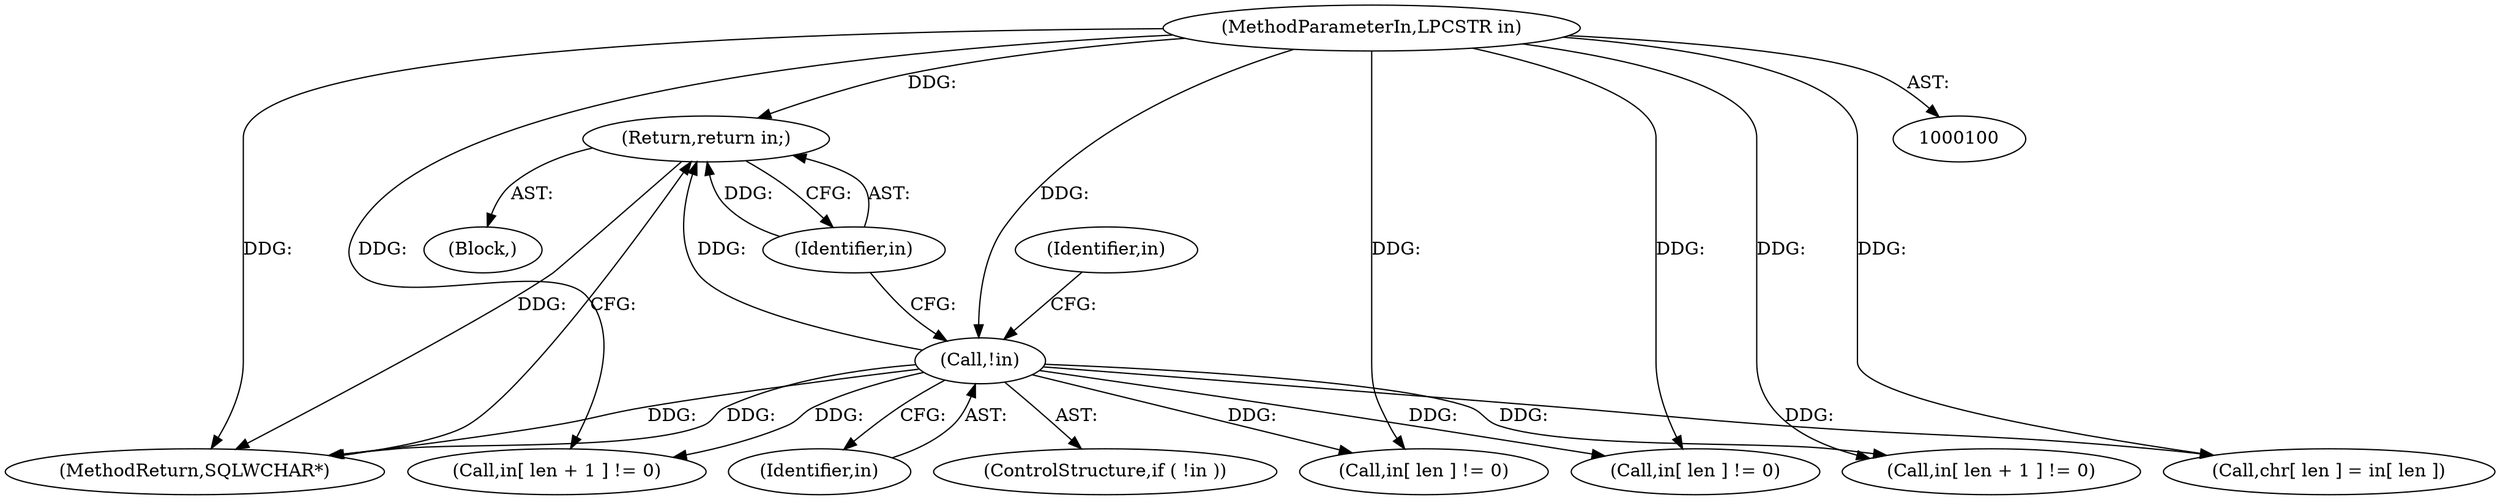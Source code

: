 digraph "1_unixODBC_45ef78e037f578b15fc58938a3a3251655e71d6f#diff-d52750c7ba4e594410438569d8e2963aL24_3@del" {
"1000112" [label="(Return,return in;)"];
"1000113" [label="(Identifier,in)"];
"1000109" [label="(Call,!in)"];
"1000101" [label="(MethodParameterIn,LPCSTR in)"];
"1000121" [label="(Call,in[ len + 1 ] != 0)"];
"1000111" [label="(Block,)"];
"1000145" [label="(Call,in[ len ] != 0)"];
"1000110" [label="(Identifier,in)"];
"1000101" [label="(MethodParameterIn,LPCSTR in)"];
"1000109" [label="(Call,!in)"];
"1000112" [label="(Return,return in;)"];
"1000113" [label="(Identifier,in)"];
"1000116" [label="(Call,in[ len ] != 0)"];
"1000150" [label="(Call,in[ len + 1 ] != 0)"];
"1000158" [label="(Call,chr[ len ] = in[ len ])"];
"1000181" [label="(MethodReturn,SQLWCHAR*)"];
"1000118" [label="(Identifier,in)"];
"1000108" [label="(ControlStructure,if ( !in ))"];
"1000112" -> "1000111"  [label="AST: "];
"1000112" -> "1000113"  [label="CFG: "];
"1000113" -> "1000112"  [label="AST: "];
"1000181" -> "1000112"  [label="CFG: "];
"1000112" -> "1000181"  [label="DDG: "];
"1000113" -> "1000112"  [label="DDG: "];
"1000109" -> "1000112"  [label="DDG: "];
"1000101" -> "1000112"  [label="DDG: "];
"1000113" -> "1000109"  [label="CFG: "];
"1000109" -> "1000108"  [label="AST: "];
"1000109" -> "1000110"  [label="CFG: "];
"1000110" -> "1000109"  [label="AST: "];
"1000118" -> "1000109"  [label="CFG: "];
"1000109" -> "1000181"  [label="DDG: "];
"1000109" -> "1000181"  [label="DDG: "];
"1000101" -> "1000109"  [label="DDG: "];
"1000109" -> "1000116"  [label="DDG: "];
"1000109" -> "1000121"  [label="DDG: "];
"1000109" -> "1000145"  [label="DDG: "];
"1000109" -> "1000150"  [label="DDG: "];
"1000109" -> "1000158"  [label="DDG: "];
"1000101" -> "1000100"  [label="AST: "];
"1000101" -> "1000181"  [label="DDG: "];
"1000101" -> "1000116"  [label="DDG: "];
"1000101" -> "1000121"  [label="DDG: "];
"1000101" -> "1000145"  [label="DDG: "];
"1000101" -> "1000150"  [label="DDG: "];
"1000101" -> "1000158"  [label="DDG: "];
}
